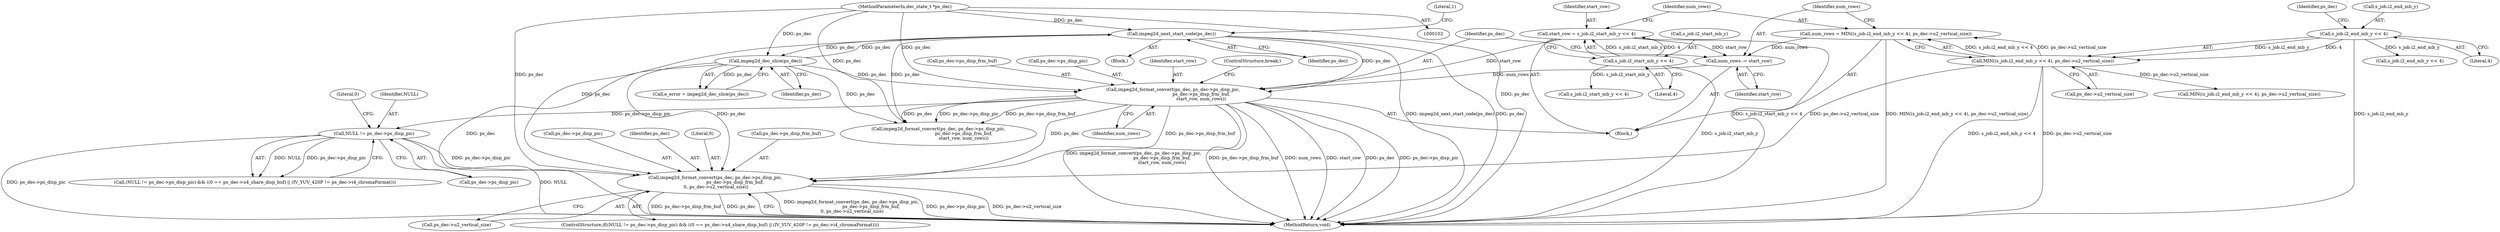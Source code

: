 digraph "0_Android_ba604d336b40fd4bde1622f64d67135bdbd61301@pointer" {
"1000465" [label="(Call,impeg2d_format_convert(ps_dec, ps_dec->ps_disp_pic,\n                            ps_dec->ps_disp_frm_buf,\n 0, ps_dec->u2_vertical_size))"];
"1000291" [label="(Call,impeg2d_next_start_code(ps_dec))"];
"1000282" [label="(Call,impeg2d_dec_slice(ps_dec))"];
"1000103" [label="(MethodParameterIn,dec_state_t *ps_dec)"];
"1000269" [label="(Call,impeg2d_format_convert(ps_dec, ps_dec->ps_disp_pic,\n                                        ps_dec->ps_disp_frm_buf,\n                                        start_row, num_rows))"];
"1000248" [label="(Call,start_row = s_job.i2_start_mb_y << 4)"];
"1000250" [label="(Call,s_job.i2_start_mb_y << 4)"];
"1000266" [label="(Call,num_rows -= start_row)"];
"1000255" [label="(Call,num_rows = MIN((s_job.i2_end_mb_y << 4), ps_dec->u2_vertical_size))"];
"1000257" [label="(Call,MIN((s_job.i2_end_mb_y << 4), ps_dec->u2_vertical_size))"];
"1000258" [label="(Call,s_job.i2_end_mb_y << 4)"];
"1000449" [label="(Call,NULL != ps_dec->ps_disp_pic)"];
"1000282" [label="(Call,impeg2d_dec_slice(ps_dec))"];
"1000268" [label="(Identifier,start_row)"];
"1000447" [label="(ControlStructure,if((NULL != ps_dec->ps_disp_pic) && ((0 == ps_dec->u4_share_disp_buf) || (IV_YUV_420P != ps_dec->i4_chromaFormat))))"];
"1000269" [label="(Call,impeg2d_format_convert(ps_dec, ps_dec->ps_disp_pic,\n                                        ps_dec->ps_disp_frm_buf,\n                                        start_row, num_rows))"];
"1000448" [label="(Call,(NULL != ps_dec->ps_disp_pic) && ((0 == ps_dec->u4_share_disp_buf) || (IV_YUV_420P != ps_dec->i4_chromaFormat)))"];
"1000254" [label="(Literal,4)"];
"1000274" [label="(Call,ps_dec->ps_disp_frm_buf)"];
"1000467" [label="(Call,ps_dec->ps_disp_pic)"];
"1000280" [label="(Call,e_error = impeg2d_dec_slice(ps_dec))"];
"1000245" [label="(Block,)"];
"1000450" [label="(Identifier,NULL)"];
"1000451" [label="(Call,ps_dec->ps_disp_pic)"];
"1000416" [label="(Call,s_job.i2_start_mb_y << 4)"];
"1000256" [label="(Identifier,num_rows)"];
"1000278" [label="(Identifier,num_rows)"];
"1000249" [label="(Identifier,start_row)"];
"1000466" [label="(Identifier,ps_dec)"];
"1000465" [label="(Call,impeg2d_format_convert(ps_dec, ps_dec->ps_disp_pic,\n                            ps_dec->ps_disp_frm_buf,\n 0, ps_dec->u2_vertical_size))"];
"1000294" [label="(Literal,1)"];
"1000271" [label="(Call,ps_dec->ps_disp_pic)"];
"1000270" [label="(Identifier,ps_dec)"];
"1000477" [label="(MethodReturn,void)"];
"1000277" [label="(Identifier,start_row)"];
"1000257" [label="(Call,MIN((s_job.i2_end_mb_y << 4), ps_dec->u2_vertical_size))"];
"1000259" [label="(Call,s_job.i2_end_mb_y)"];
"1000423" [label="(Call,MIN((s_job.i2_end_mb_y << 4), ps_dec->u2_vertical_size))"];
"1000262" [label="(Literal,4)"];
"1000267" [label="(Identifier,num_rows)"];
"1000473" [label="(Literal,0)"];
"1000435" [label="(Call,impeg2d_format_convert(ps_dec, ps_dec->ps_disp_pic,\n                                    ps_dec->ps_disp_frm_buf,\n                                    start_row, num_rows))"];
"1000250" [label="(Call,s_job.i2_start_mb_y << 4)"];
"1000449" [label="(Call,NULL != ps_dec->ps_disp_pic)"];
"1000290" [label="(Block,)"];
"1000470" [label="(Call,ps_dec->ps_disp_frm_buf)"];
"1000248" [label="(Call,start_row = s_job.i2_start_mb_y << 4)"];
"1000264" [label="(Identifier,ps_dec)"];
"1000424" [label="(Call,s_job.i2_end_mb_y << 4)"];
"1000258" [label="(Call,s_job.i2_end_mb_y << 4)"];
"1000292" [label="(Identifier,ps_dec)"];
"1000291" [label="(Call,impeg2d_next_start_code(ps_dec))"];
"1000255" [label="(Call,num_rows = MIN((s_job.i2_end_mb_y << 4), ps_dec->u2_vertical_size))"];
"1000456" [label="(Literal,0)"];
"1000283" [label="(Identifier,ps_dec)"];
"1000266" [label="(Call,num_rows -= start_row)"];
"1000474" [label="(Call,ps_dec->u2_vertical_size)"];
"1000263" [label="(Call,ps_dec->u2_vertical_size)"];
"1000103" [label="(MethodParameterIn,dec_state_t *ps_dec)"];
"1000279" [label="(ControlStructure,break;)"];
"1000251" [label="(Call,s_job.i2_start_mb_y)"];
"1000465" -> "1000447"  [label="AST: "];
"1000465" -> "1000474"  [label="CFG: "];
"1000466" -> "1000465"  [label="AST: "];
"1000467" -> "1000465"  [label="AST: "];
"1000470" -> "1000465"  [label="AST: "];
"1000473" -> "1000465"  [label="AST: "];
"1000474" -> "1000465"  [label="AST: "];
"1000477" -> "1000465"  [label="CFG: "];
"1000465" -> "1000477"  [label="DDG: impeg2d_format_convert(ps_dec, ps_dec->ps_disp_pic,\n                            ps_dec->ps_disp_frm_buf,\n 0, ps_dec->u2_vertical_size)"];
"1000465" -> "1000477"  [label="DDG: ps_dec->ps_disp_pic"];
"1000465" -> "1000477"  [label="DDG: ps_dec->u2_vertical_size"];
"1000465" -> "1000477"  [label="DDG: ps_dec->ps_disp_frm_buf"];
"1000465" -> "1000477"  [label="DDG: ps_dec"];
"1000291" -> "1000465"  [label="DDG: ps_dec"];
"1000269" -> "1000465"  [label="DDG: ps_dec"];
"1000269" -> "1000465"  [label="DDG: ps_dec->ps_disp_frm_buf"];
"1000282" -> "1000465"  [label="DDG: ps_dec"];
"1000103" -> "1000465"  [label="DDG: ps_dec"];
"1000449" -> "1000465"  [label="DDG: ps_dec->ps_disp_pic"];
"1000257" -> "1000465"  [label="DDG: ps_dec->u2_vertical_size"];
"1000291" -> "1000290"  [label="AST: "];
"1000291" -> "1000292"  [label="CFG: "];
"1000292" -> "1000291"  [label="AST: "];
"1000294" -> "1000291"  [label="CFG: "];
"1000291" -> "1000477"  [label="DDG: impeg2d_next_start_code(ps_dec)"];
"1000291" -> "1000477"  [label="DDG: ps_dec"];
"1000291" -> "1000269"  [label="DDG: ps_dec"];
"1000291" -> "1000282"  [label="DDG: ps_dec"];
"1000282" -> "1000291"  [label="DDG: ps_dec"];
"1000103" -> "1000291"  [label="DDG: ps_dec"];
"1000291" -> "1000435"  [label="DDG: ps_dec"];
"1000282" -> "1000280"  [label="AST: "];
"1000282" -> "1000283"  [label="CFG: "];
"1000283" -> "1000282"  [label="AST: "];
"1000280" -> "1000282"  [label="CFG: "];
"1000282" -> "1000477"  [label="DDG: ps_dec"];
"1000282" -> "1000269"  [label="DDG: ps_dec"];
"1000282" -> "1000280"  [label="DDG: ps_dec"];
"1000103" -> "1000282"  [label="DDG: ps_dec"];
"1000282" -> "1000435"  [label="DDG: ps_dec"];
"1000103" -> "1000102"  [label="AST: "];
"1000103" -> "1000477"  [label="DDG: ps_dec"];
"1000103" -> "1000269"  [label="DDG: ps_dec"];
"1000103" -> "1000435"  [label="DDG: ps_dec"];
"1000269" -> "1000245"  [label="AST: "];
"1000269" -> "1000278"  [label="CFG: "];
"1000270" -> "1000269"  [label="AST: "];
"1000271" -> "1000269"  [label="AST: "];
"1000274" -> "1000269"  [label="AST: "];
"1000277" -> "1000269"  [label="AST: "];
"1000278" -> "1000269"  [label="AST: "];
"1000279" -> "1000269"  [label="CFG: "];
"1000269" -> "1000477"  [label="DDG: impeg2d_format_convert(ps_dec, ps_dec->ps_disp_pic,\n                                        ps_dec->ps_disp_frm_buf,\n                                        start_row, num_rows)"];
"1000269" -> "1000477"  [label="DDG: ps_dec->ps_disp_frm_buf"];
"1000269" -> "1000477"  [label="DDG: num_rows"];
"1000269" -> "1000477"  [label="DDG: start_row"];
"1000269" -> "1000477"  [label="DDG: ps_dec"];
"1000269" -> "1000477"  [label="DDG: ps_dec->ps_disp_pic"];
"1000248" -> "1000269"  [label="DDG: start_row"];
"1000266" -> "1000269"  [label="DDG: num_rows"];
"1000269" -> "1000435"  [label="DDG: ps_dec"];
"1000269" -> "1000435"  [label="DDG: ps_dec->ps_disp_pic"];
"1000269" -> "1000435"  [label="DDG: ps_dec->ps_disp_frm_buf"];
"1000269" -> "1000449"  [label="DDG: ps_dec->ps_disp_pic"];
"1000248" -> "1000245"  [label="AST: "];
"1000248" -> "1000250"  [label="CFG: "];
"1000249" -> "1000248"  [label="AST: "];
"1000250" -> "1000248"  [label="AST: "];
"1000256" -> "1000248"  [label="CFG: "];
"1000248" -> "1000477"  [label="DDG: s_job.i2_start_mb_y << 4"];
"1000250" -> "1000248"  [label="DDG: s_job.i2_start_mb_y"];
"1000250" -> "1000248"  [label="DDG: 4"];
"1000248" -> "1000266"  [label="DDG: start_row"];
"1000250" -> "1000254"  [label="CFG: "];
"1000251" -> "1000250"  [label="AST: "];
"1000254" -> "1000250"  [label="AST: "];
"1000250" -> "1000477"  [label="DDG: s_job.i2_start_mb_y"];
"1000250" -> "1000416"  [label="DDG: s_job.i2_start_mb_y"];
"1000266" -> "1000245"  [label="AST: "];
"1000266" -> "1000268"  [label="CFG: "];
"1000267" -> "1000266"  [label="AST: "];
"1000268" -> "1000266"  [label="AST: "];
"1000270" -> "1000266"  [label="CFG: "];
"1000255" -> "1000266"  [label="DDG: num_rows"];
"1000255" -> "1000245"  [label="AST: "];
"1000255" -> "1000257"  [label="CFG: "];
"1000256" -> "1000255"  [label="AST: "];
"1000257" -> "1000255"  [label="AST: "];
"1000267" -> "1000255"  [label="CFG: "];
"1000255" -> "1000477"  [label="DDG: MIN((s_job.i2_end_mb_y << 4), ps_dec->u2_vertical_size)"];
"1000257" -> "1000255"  [label="DDG: s_job.i2_end_mb_y << 4"];
"1000257" -> "1000255"  [label="DDG: ps_dec->u2_vertical_size"];
"1000257" -> "1000263"  [label="CFG: "];
"1000258" -> "1000257"  [label="AST: "];
"1000263" -> "1000257"  [label="AST: "];
"1000257" -> "1000477"  [label="DDG: ps_dec->u2_vertical_size"];
"1000257" -> "1000477"  [label="DDG: s_job.i2_end_mb_y << 4"];
"1000258" -> "1000257"  [label="DDG: s_job.i2_end_mb_y"];
"1000258" -> "1000257"  [label="DDG: 4"];
"1000257" -> "1000423"  [label="DDG: ps_dec->u2_vertical_size"];
"1000258" -> "1000262"  [label="CFG: "];
"1000259" -> "1000258"  [label="AST: "];
"1000262" -> "1000258"  [label="AST: "];
"1000264" -> "1000258"  [label="CFG: "];
"1000258" -> "1000477"  [label="DDG: s_job.i2_end_mb_y"];
"1000258" -> "1000424"  [label="DDG: s_job.i2_end_mb_y"];
"1000449" -> "1000448"  [label="AST: "];
"1000449" -> "1000451"  [label="CFG: "];
"1000450" -> "1000449"  [label="AST: "];
"1000451" -> "1000449"  [label="AST: "];
"1000456" -> "1000449"  [label="CFG: "];
"1000448" -> "1000449"  [label="CFG: "];
"1000449" -> "1000477"  [label="DDG: NULL"];
"1000449" -> "1000477"  [label="DDG: ps_dec->ps_disp_pic"];
"1000449" -> "1000448"  [label="DDG: NULL"];
"1000449" -> "1000448"  [label="DDG: ps_dec->ps_disp_pic"];
}
